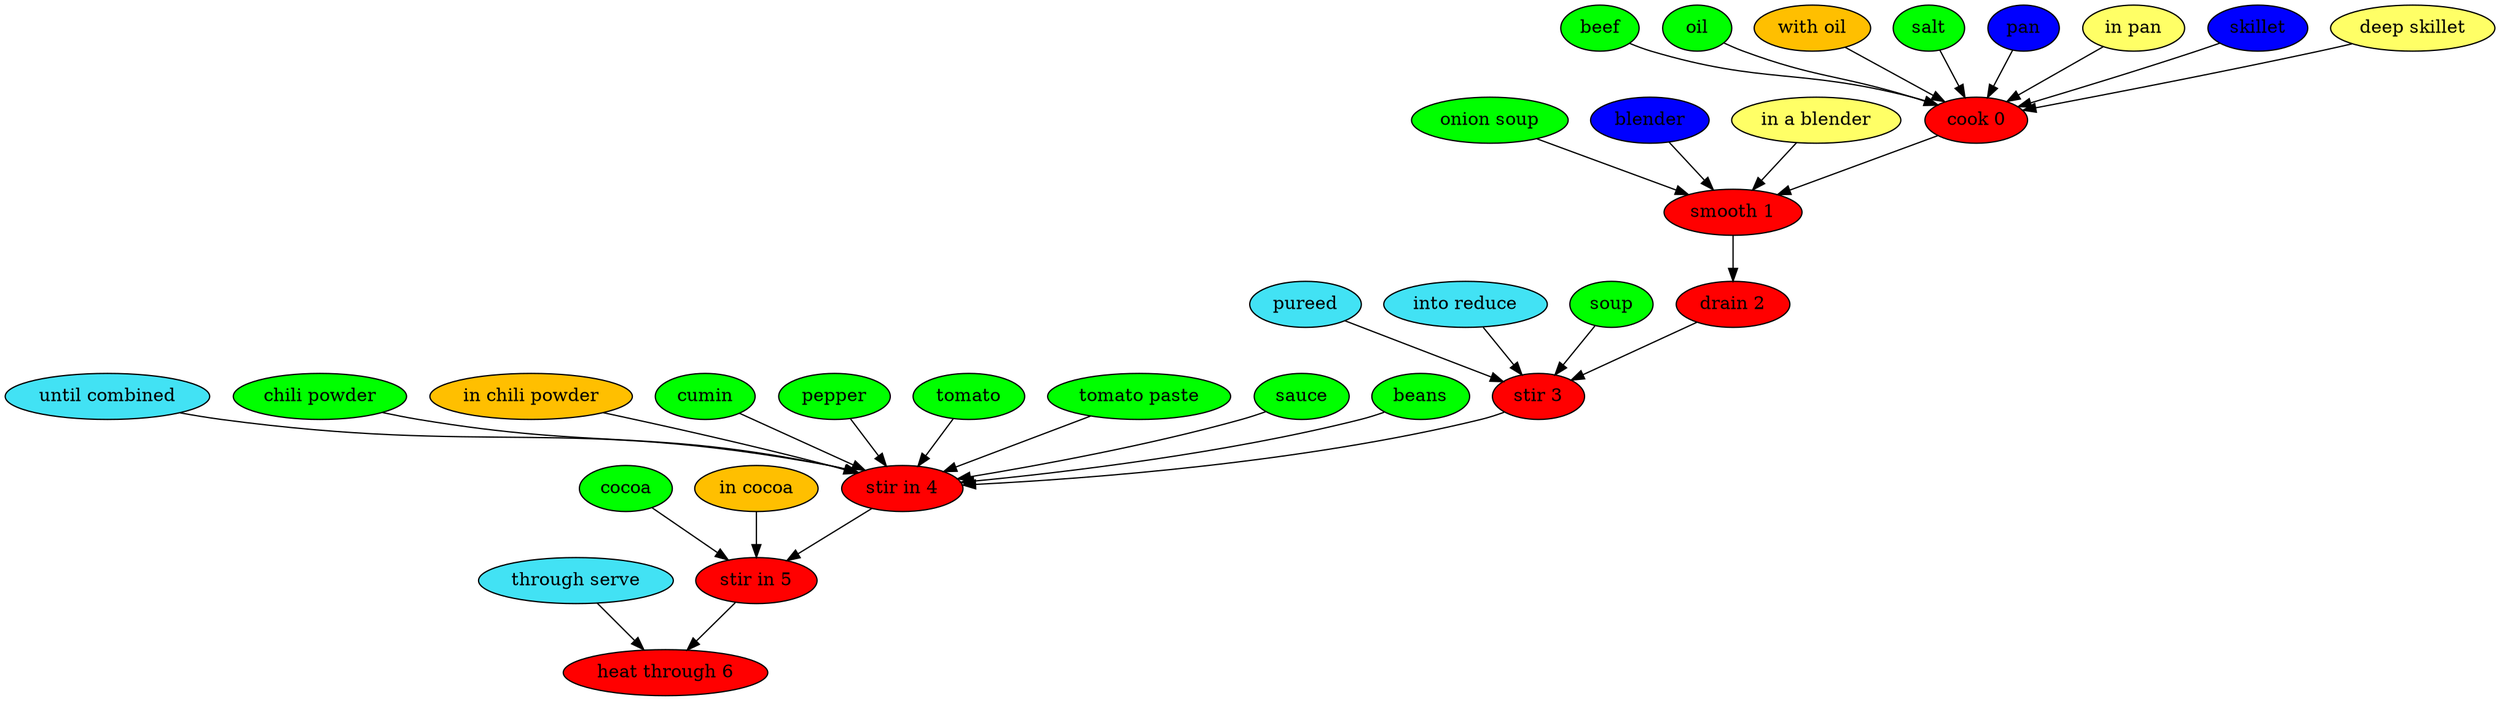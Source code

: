 digraph G {
"cook 0" [style=filled, fillcolor=red];
beef [style=filled, fillcolor=green];
beef -> "cook 0";
oil [style=filled, fillcolor=green];
oil -> "cook 0";
"with oil" [style=filled, fillcolor="#01DFA5"];
"with oil" -> "cook 0";
salt [style=filled, fillcolor=green];
salt -> "cook 0";
pan [style=filled, fillcolor="#0000ff"];
pan -> "cook 0";
"in pan" [style=filled, fillcolor="#ffff66"];
"in pan" -> "cook 0";
skillet [style=filled, fillcolor="#0000ff"];
skillet -> "cook 0";
"deep skillet" [style=filled, fillcolor="#ffff66"];
"deep skillet" -> "cook 0";
"with oil" [style=filled, fillcolor="#FFBF00"];
"smooth 1" [style=filled, fillcolor=red];
"onion soup" [style=filled, fillcolor=green];
"onion soup" -> "smooth 1";
blender [style=filled, fillcolor="#0000ff"];
blender -> "smooth 1";
"in a blender" [style=filled, fillcolor="#ffff66"];
"in a blender" -> "smooth 1";
"drain 2" [style=filled, fillcolor=red];
"stir 3" [style=filled, fillcolor=red];
pureed [style=filled, fillcolor="#42e2f4"];
pureed -> "stir 3";
"into reduce" [style=filled, fillcolor="#42e2f4"];
"into reduce" -> "stir 3";
soup [style=filled, fillcolor=green];
soup -> "stir 3";
"stir in 4" [style=filled, fillcolor=red];
"until combined" [style=filled, fillcolor="#42e2f4"];
"until combined" -> "stir in 4";
"chili powder" [style=filled, fillcolor=green];
"chili powder" -> "stir in 4";
"in chili powder" [style=filled, fillcolor="#01DFA5"];
"in chili powder" -> "stir in 4";
cumin [style=filled, fillcolor=green];
cumin -> "stir in 4";
pepper [style=filled, fillcolor=green];
pepper -> "stir in 4";
tomato [style=filled, fillcolor=green];
tomato -> "stir in 4";
"tomato paste" [style=filled, fillcolor=green];
"tomato paste" -> "stir in 4";
sauce [style=filled, fillcolor=green];
sauce -> "stir in 4";
beans [style=filled, fillcolor=green];
beans -> "stir in 4";
"in chili powder" [style=filled, fillcolor="#FFBF00"];
"stir in 5" [style=filled, fillcolor=red];
cocoa [style=filled, fillcolor=green];
cocoa -> "stir in 5";
"in cocoa" [style=filled, fillcolor="#01DFA5"];
"in cocoa" -> "stir in 5";
"in cocoa" [style=filled, fillcolor="#FFBF00"];
"heat through 6" [style=filled, fillcolor=red];
"through serve" [style=filled, fillcolor="#42e2f4"];
"through serve" -> "heat through 6";
"cook 0" -> "smooth 1";
"smooth 1" -> "drain 2";
"drain 2" -> "stir 3";
"stir 3" -> "stir in 4";
"stir in 4" -> "stir in 5";
"stir in 5" -> "heat through 6";
}
